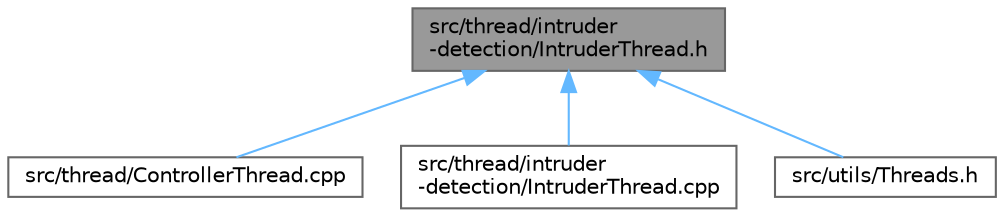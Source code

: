 digraph "src/thread/intruder-detection/IntruderThread.h"
{
 // LATEX_PDF_SIZE
  bgcolor="transparent";
  edge [fontname=Helvetica,fontsize=10,labelfontname=Helvetica,labelfontsize=10];
  node [fontname=Helvetica,fontsize=10,shape=box,height=0.2,width=0.4];
  Node1 [label="src/thread/intruder\l-detection/IntruderThread.h",height=0.2,width=0.4,color="gray40", fillcolor="grey60", style="filled", fontcolor="black",tooltip=" "];
  Node1 -> Node2 [dir="back",color="steelblue1",style="solid"];
  Node2 [label="src/thread/ControllerThread.cpp",height=0.2,width=0.4,color="grey40", fillcolor="white", style="filled",URL="$_controller_thread_8cpp.html",tooltip=" "];
  Node1 -> Node3 [dir="back",color="steelblue1",style="solid"];
  Node3 [label="src/thread/intruder\l-detection/IntruderThread.cpp",height=0.2,width=0.4,color="grey40", fillcolor="white", style="filled",URL="$_intruder_thread_8cpp.html",tooltip=" "];
  Node1 -> Node4 [dir="back",color="steelblue1",style="solid"];
  Node4 [label="src/utils/Threads.h",height=0.2,width=0.4,color="grey40", fillcolor="white", style="filled",URL="$_threads_8h.html",tooltip=" "];
}
